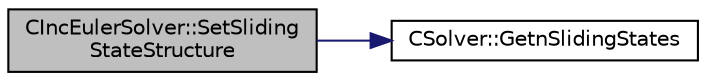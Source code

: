 digraph "CIncEulerSolver::SetSlidingStateStructure"
{
  edge [fontname="Helvetica",fontsize="10",labelfontname="Helvetica",labelfontsize="10"];
  node [fontname="Helvetica",fontsize="10",shape=record];
  rankdir="LR";
  Node2540 [label="CIncEulerSolver::SetSliding\lStateStructure",height=0.2,width=0.4,color="black", fillcolor="grey75", style="filled", fontcolor="black"];
  Node2540 -> Node2541 [color="midnightblue",fontsize="10",style="solid",fontname="Helvetica"];
  Node2541 [label="CSolver::GetnSlidingStates",height=0.2,width=0.4,color="black", fillcolor="white", style="filled",URL="$class_c_solver.html#a0cacb363a54fa281d99d174ddb07632f",tooltip="Get the number of outer states for fluid interface nodes. "];
}
